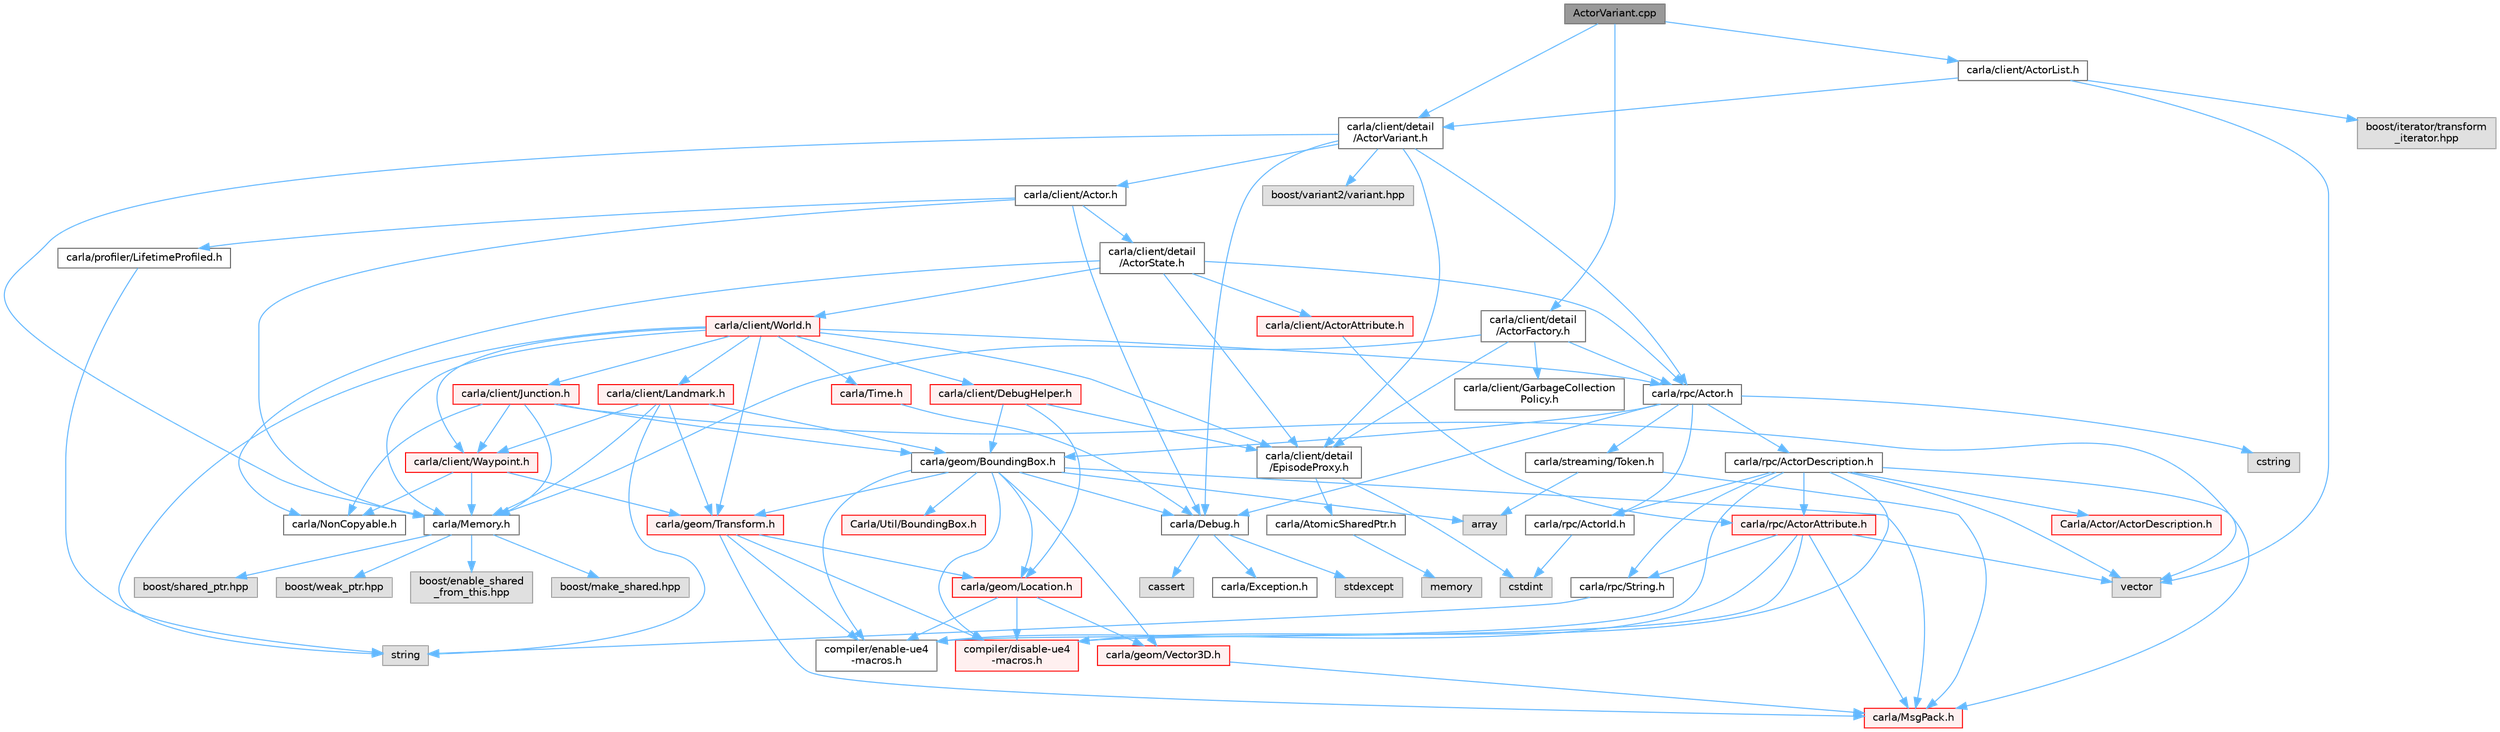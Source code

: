 digraph "ActorVariant.cpp"
{
 // INTERACTIVE_SVG=YES
 // LATEX_PDF_SIZE
  bgcolor="transparent";
  edge [fontname=Helvetica,fontsize=10,labelfontname=Helvetica,labelfontsize=10];
  node [fontname=Helvetica,fontsize=10,shape=box,height=0.2,width=0.4];
  Node1 [id="Node000001",label="ActorVariant.cpp",height=0.2,width=0.4,color="gray40", fillcolor="grey60", style="filled", fontcolor="black",tooltip=" "];
  Node1 -> Node2 [id="edge1_Node000001_Node000002",color="steelblue1",style="solid",tooltip=" "];
  Node2 [id="Node000002",label="carla/client/detail\l/ActorVariant.h",height=0.2,width=0.4,color="grey40", fillcolor="white", style="filled",URL="$d9/d0d/ActorVariant_8h.html",tooltip=" "];
  Node2 -> Node3 [id="edge2_Node000002_Node000003",color="steelblue1",style="solid",tooltip=" "];
  Node3 [id="Node000003",label="carla/Debug.h",height=0.2,width=0.4,color="grey40", fillcolor="white", style="filled",URL="$d4/deb/Debug_8h.html",tooltip=" "];
  Node3 -> Node4 [id="edge3_Node000003_Node000004",color="steelblue1",style="solid",tooltip=" "];
  Node4 [id="Node000004",label="carla/Exception.h",height=0.2,width=0.4,color="grey40", fillcolor="white", style="filled",URL="$d8/d8a/Exception_8h.html",tooltip=" "];
  Node3 -> Node5 [id="edge4_Node000003_Node000005",color="steelblue1",style="solid",tooltip=" "];
  Node5 [id="Node000005",label="stdexcept",height=0.2,width=0.4,color="grey60", fillcolor="#E0E0E0", style="filled",tooltip=" "];
  Node3 -> Node6 [id="edge5_Node000003_Node000006",color="steelblue1",style="solid",tooltip=" "];
  Node6 [id="Node000006",label="cassert",height=0.2,width=0.4,color="grey60", fillcolor="#E0E0E0", style="filled",tooltip=" "];
  Node2 -> Node7 [id="edge6_Node000002_Node000007",color="steelblue1",style="solid",tooltip=" "];
  Node7 [id="Node000007",label="carla/Memory.h",height=0.2,width=0.4,color="grey40", fillcolor="white", style="filled",URL="$de/d5c/Memory_8h.html",tooltip=" "];
  Node7 -> Node8 [id="edge7_Node000007_Node000008",color="steelblue1",style="solid",tooltip=" "];
  Node8 [id="Node000008",label="boost/enable_shared\l_from_this.hpp",height=0.2,width=0.4,color="grey60", fillcolor="#E0E0E0", style="filled",tooltip=" "];
  Node7 -> Node9 [id="edge8_Node000007_Node000009",color="steelblue1",style="solid",tooltip=" "];
  Node9 [id="Node000009",label="boost/make_shared.hpp",height=0.2,width=0.4,color="grey60", fillcolor="#E0E0E0", style="filled",tooltip=" "];
  Node7 -> Node10 [id="edge9_Node000007_Node000010",color="steelblue1",style="solid",tooltip=" "];
  Node10 [id="Node000010",label="boost/shared_ptr.hpp",height=0.2,width=0.4,color="grey60", fillcolor="#E0E0E0", style="filled",tooltip=" "];
  Node7 -> Node11 [id="edge10_Node000007_Node000011",color="steelblue1",style="solid",tooltip=" "];
  Node11 [id="Node000011",label="boost/weak_ptr.hpp",height=0.2,width=0.4,color="grey60", fillcolor="#E0E0E0", style="filled",tooltip=" "];
  Node2 -> Node12 [id="edge11_Node000002_Node000012",color="steelblue1",style="solid",tooltip=" "];
  Node12 [id="Node000012",label="carla/client/Actor.h",height=0.2,width=0.4,color="grey40", fillcolor="white", style="filled",URL="$da/d48/client_2Actor_8h.html",tooltip=" "];
  Node12 -> Node3 [id="edge12_Node000012_Node000003",color="steelblue1",style="solid",tooltip=" "];
  Node12 -> Node7 [id="edge13_Node000012_Node000007",color="steelblue1",style="solid",tooltip=" "];
  Node12 -> Node13 [id="edge14_Node000012_Node000013",color="steelblue1",style="solid",tooltip=" "];
  Node13 [id="Node000013",label="carla/client/detail\l/ActorState.h",height=0.2,width=0.4,color="grey40", fillcolor="white", style="filled",URL="$d4/d22/client_2detail_2ActorState_8h.html",tooltip=" "];
  Node13 -> Node14 [id="edge15_Node000013_Node000014",color="steelblue1",style="solid",tooltip=" "];
  Node14 [id="Node000014",label="carla/NonCopyable.h",height=0.2,width=0.4,color="grey40", fillcolor="white", style="filled",URL="$d4/dd8/LibCarla_2source_2carla_2NonCopyable_8h.html",tooltip=" "];
  Node13 -> Node15 [id="edge16_Node000013_Node000015",color="steelblue1",style="solid",tooltip=" "];
  Node15 [id="Node000015",label="carla/client/World.h",height=0.2,width=0.4,color="red", fillcolor="#FFF0F0", style="filled",URL="$dd/d5b/World_8h.html",tooltip=" "];
  Node15 -> Node7 [id="edge17_Node000015_Node000007",color="steelblue1",style="solid",tooltip=" "];
  Node15 -> Node16 [id="edge18_Node000015_Node000016",color="steelblue1",style="solid",tooltip=" "];
  Node16 [id="Node000016",label="carla/Time.h",height=0.2,width=0.4,color="red", fillcolor="#FFF0F0", style="filled",URL="$d2/d33/Time_8h.html",tooltip=" "];
  Node16 -> Node3 [id="edge19_Node000016_Node000003",color="steelblue1",style="solid",tooltip=" "];
  Node15 -> Node19 [id="edge20_Node000015_Node000019",color="steelblue1",style="solid",tooltip=" "];
  Node19 [id="Node000019",label="carla/client/DebugHelper.h",height=0.2,width=0.4,color="red", fillcolor="#FFF0F0", style="filled",URL="$d1/dbe/DebugHelper_8h.html",tooltip=" "];
  Node19 -> Node20 [id="edge21_Node000019_Node000020",color="steelblue1",style="solid",tooltip=" "];
  Node20 [id="Node000020",label="carla/client/detail\l/EpisodeProxy.h",height=0.2,width=0.4,color="grey40", fillcolor="white", style="filled",URL="$dc/dc2/EpisodeProxy_8h.html",tooltip=" "];
  Node20 -> Node21 [id="edge22_Node000020_Node000021",color="steelblue1",style="solid",tooltip=" "];
  Node21 [id="Node000021",label="carla/AtomicSharedPtr.h",height=0.2,width=0.4,color="grey40", fillcolor="white", style="filled",URL="$df/de2/AtomicSharedPtr_8h.html",tooltip=" "];
  Node21 -> Node22 [id="edge23_Node000021_Node000022",color="steelblue1",style="solid",tooltip=" "];
  Node22 [id="Node000022",label="memory",height=0.2,width=0.4,color="grey60", fillcolor="#E0E0E0", style="filled",tooltip=" "];
  Node20 -> Node23 [id="edge24_Node000020_Node000023",color="steelblue1",style="solid",tooltip=" "];
  Node23 [id="Node000023",label="cstdint",height=0.2,width=0.4,color="grey60", fillcolor="#E0E0E0", style="filled",tooltip=" "];
  Node19 -> Node24 [id="edge25_Node000019_Node000024",color="steelblue1",style="solid",tooltip=" "];
  Node24 [id="Node000024",label="carla/geom/BoundingBox.h",height=0.2,width=0.4,color="grey40", fillcolor="white", style="filled",URL="$d2/dfe/LibCarla_2source_2carla_2geom_2BoundingBox_8h.html",tooltip=" "];
  Node24 -> Node3 [id="edge26_Node000024_Node000003",color="steelblue1",style="solid",tooltip=" "];
  Node24 -> Node25 [id="edge27_Node000024_Node000025",color="steelblue1",style="solid",tooltip=" "];
  Node25 [id="Node000025",label="carla/MsgPack.h",height=0.2,width=0.4,color="red", fillcolor="#FFF0F0", style="filled",URL="$d9/d6f/MsgPack_8h.html",tooltip=" "];
  Node24 -> Node34 [id="edge28_Node000024_Node000034",color="steelblue1",style="solid",tooltip=" "];
  Node34 [id="Node000034",label="carla/geom/Transform.h",height=0.2,width=0.4,color="red", fillcolor="#FFF0F0", style="filled",URL="$de/d17/geom_2Transform_8h.html",tooltip=" "];
  Node34 -> Node25 [id="edge29_Node000034_Node000025",color="steelblue1",style="solid",tooltip=" "];
  Node34 -> Node35 [id="edge30_Node000034_Node000035",color="steelblue1",style="solid",tooltip=" "];
  Node35 [id="Node000035",label="carla/geom/Location.h",height=0.2,width=0.4,color="red", fillcolor="#FFF0F0", style="filled",URL="$d9/d8b/geom_2Location_8h.html",tooltip=" "];
  Node35 -> Node36 [id="edge31_Node000035_Node000036",color="steelblue1",style="solid",tooltip=" "];
  Node36 [id="Node000036",label="carla/geom/Vector3D.h",height=0.2,width=0.4,color="red", fillcolor="#FFF0F0", style="filled",URL="$de/d70/geom_2Vector3D_8h.html",tooltip=" "];
  Node36 -> Node25 [id="edge32_Node000036_Node000025",color="steelblue1",style="solid",tooltip=" "];
  Node35 -> Node41 [id="edge33_Node000035_Node000041",color="steelblue1",style="solid",tooltip=" "];
  Node41 [id="Node000041",label="compiler/enable-ue4\l-macros.h",height=0.2,width=0.4,color="grey40", fillcolor="white", style="filled",URL="$d9/da2/enable-ue4-macros_8h.html",tooltip=" "];
  Node35 -> Node43 [id="edge34_Node000035_Node000043",color="steelblue1",style="solid",tooltip=" "];
  Node43 [id="Node000043",label="compiler/disable-ue4\l-macros.h",height=0.2,width=0.4,color="red", fillcolor="#FFF0F0", style="filled",URL="$d2/d02/disable-ue4-macros_8h.html",tooltip=" "];
  Node34 -> Node41 [id="edge35_Node000034_Node000041",color="steelblue1",style="solid",tooltip=" "];
  Node34 -> Node43 [id="edge36_Node000034_Node000043",color="steelblue1",style="solid",tooltip=" "];
  Node24 -> Node35 [id="edge37_Node000024_Node000035",color="steelblue1",style="solid",tooltip=" "];
  Node24 -> Node36 [id="edge38_Node000024_Node000036",color="steelblue1",style="solid",tooltip=" "];
  Node24 -> Node51 [id="edge39_Node000024_Node000051",color="steelblue1",style="solid",tooltip=" "];
  Node51 [id="Node000051",label="array",height=0.2,width=0.4,color="grey60", fillcolor="#E0E0E0", style="filled",tooltip=" "];
  Node24 -> Node41 [id="edge40_Node000024_Node000041",color="steelblue1",style="solid",tooltip=" "];
  Node24 -> Node52 [id="edge41_Node000024_Node000052",color="steelblue1",style="solid",tooltip=" "];
  Node52 [id="Node000052",label="Carla/Util/BoundingBox.h",height=0.2,width=0.4,color="red", fillcolor="#FFF0F0", style="filled",URL="$d2/d62/Unreal_2CarlaUE4_2Plugins_2Carla_2Source_2Carla_2Util_2BoundingBox_8h.html",tooltip=" "];
  Node24 -> Node43 [id="edge42_Node000024_Node000043",color="steelblue1",style="solid",tooltip=" "];
  Node19 -> Node35 [id="edge43_Node000019_Node000035",color="steelblue1",style="solid",tooltip=" "];
  Node15 -> Node58 [id="edge44_Node000015_Node000058",color="steelblue1",style="solid",tooltip=" "];
  Node58 [id="Node000058",label="carla/client/Landmark.h",height=0.2,width=0.4,color="red", fillcolor="#FFF0F0", style="filled",URL="$db/d18/Landmark_8h.html",tooltip=" "];
  Node58 -> Node7 [id="edge45_Node000058_Node000007",color="steelblue1",style="solid",tooltip=" "];
  Node58 -> Node59 [id="edge46_Node000058_Node000059",color="steelblue1",style="solid",tooltip=" "];
  Node59 [id="Node000059",label="carla/client/Waypoint.h",height=0.2,width=0.4,color="red", fillcolor="#FFF0F0", style="filled",URL="$d0/d47/client_2Waypoint_8h.html",tooltip=" "];
  Node59 -> Node7 [id="edge47_Node000059_Node000007",color="steelblue1",style="solid",tooltip=" "];
  Node59 -> Node14 [id="edge48_Node000059_Node000014",color="steelblue1",style="solid",tooltip=" "];
  Node59 -> Node34 [id="edge49_Node000059_Node000034",color="steelblue1",style="solid",tooltip=" "];
  Node58 -> Node34 [id="edge50_Node000058_Node000034",color="steelblue1",style="solid",tooltip=" "];
  Node58 -> Node24 [id="edge51_Node000058_Node000024",color="steelblue1",style="solid",tooltip=" "];
  Node58 -> Node61 [id="edge52_Node000058_Node000061",color="steelblue1",style="solid",tooltip=" "];
  Node61 [id="Node000061",label="string",height=0.2,width=0.4,color="grey60", fillcolor="#E0E0E0", style="filled",tooltip=" "];
  Node15 -> Node59 [id="edge53_Node000015_Node000059",color="steelblue1",style="solid",tooltip=" "];
  Node15 -> Node86 [id="edge54_Node000015_Node000086",color="steelblue1",style="solid",tooltip=" "];
  Node86 [id="Node000086",label="carla/client/Junction.h",height=0.2,width=0.4,color="red", fillcolor="#FFF0F0", style="filled",URL="$dd/d55/client_2Junction_8h.html",tooltip=" "];
  Node86 -> Node7 [id="edge55_Node000086_Node000007",color="steelblue1",style="solid",tooltip=" "];
  Node86 -> Node14 [id="edge56_Node000086_Node000014",color="steelblue1",style="solid",tooltip=" "];
  Node86 -> Node24 [id="edge57_Node000086_Node000024",color="steelblue1",style="solid",tooltip=" "];
  Node86 -> Node59 [id="edge58_Node000086_Node000059",color="steelblue1",style="solid",tooltip=" "];
  Node86 -> Node66 [id="edge59_Node000086_Node000066",color="steelblue1",style="solid",tooltip=" "];
  Node66 [id="Node000066",label="vector",height=0.2,width=0.4,color="grey60", fillcolor="#E0E0E0", style="filled",tooltip=" "];
  Node15 -> Node20 [id="edge60_Node000015_Node000020",color="steelblue1",style="solid",tooltip=" "];
  Node15 -> Node34 [id="edge61_Node000015_Node000034",color="steelblue1",style="solid",tooltip=" "];
  Node15 -> Node127 [id="edge62_Node000015_Node000127",color="steelblue1",style="solid",tooltip=" "];
  Node127 [id="Node000127",label="carla/rpc/Actor.h",height=0.2,width=0.4,color="grey40", fillcolor="white", style="filled",URL="$d8/d73/rpc_2Actor_8h.html",tooltip=" "];
  Node127 -> Node3 [id="edge63_Node000127_Node000003",color="steelblue1",style="solid",tooltip=" "];
  Node127 -> Node24 [id="edge64_Node000127_Node000024",color="steelblue1",style="solid",tooltip=" "];
  Node127 -> Node128 [id="edge65_Node000127_Node000128",color="steelblue1",style="solid",tooltip=" "];
  Node128 [id="Node000128",label="carla/rpc/ActorDescription.h",height=0.2,width=0.4,color="grey40", fillcolor="white", style="filled",URL="$d9/db9/LibCarla_2source_2carla_2rpc_2ActorDescription_8h.html",tooltip=" "];
  Node128 -> Node25 [id="edge66_Node000128_Node000025",color="steelblue1",style="solid",tooltip=" "];
  Node128 -> Node129 [id="edge67_Node000128_Node000129",color="steelblue1",style="solid",tooltip=" "];
  Node129 [id="Node000129",label="carla/rpc/ActorAttribute.h",height=0.2,width=0.4,color="red", fillcolor="#FFF0F0", style="filled",URL="$d2/dc4/LibCarla_2source_2carla_2rpc_2ActorAttribute_8h.html",tooltip=" "];
  Node129 -> Node25 [id="edge68_Node000129_Node000025",color="steelblue1",style="solid",tooltip=" "];
  Node129 -> Node131 [id="edge69_Node000129_Node000131",color="steelblue1",style="solid",tooltip=" "];
  Node131 [id="Node000131",label="carla/rpc/String.h",height=0.2,width=0.4,color="grey40", fillcolor="white", style="filled",URL="$d3/d80/rpc_2String_8h.html",tooltip=" "];
  Node131 -> Node61 [id="edge70_Node000131_Node000061",color="steelblue1",style="solid",tooltip=" "];
  Node129 -> Node66 [id="edge71_Node000129_Node000066",color="steelblue1",style="solid",tooltip=" "];
  Node129 -> Node41 [id="edge72_Node000129_Node000041",color="steelblue1",style="solid",tooltip=" "];
  Node129 -> Node43 [id="edge73_Node000129_Node000043",color="steelblue1",style="solid",tooltip=" "];
  Node128 -> Node100 [id="edge74_Node000128_Node000100",color="steelblue1",style="solid",tooltip=" "];
  Node100 [id="Node000100",label="carla/rpc/ActorId.h",height=0.2,width=0.4,color="grey40", fillcolor="white", style="filled",URL="$d3/d89/ActorId_8h.html",tooltip=" "];
  Node100 -> Node23 [id="edge75_Node000100_Node000023",color="steelblue1",style="solid",tooltip=" "];
  Node128 -> Node131 [id="edge76_Node000128_Node000131",color="steelblue1",style="solid",tooltip=" "];
  Node128 -> Node66 [id="edge77_Node000128_Node000066",color="steelblue1",style="solid",tooltip=" "];
  Node128 -> Node41 [id="edge78_Node000128_Node000041",color="steelblue1",style="solid",tooltip=" "];
  Node128 -> Node134 [id="edge79_Node000128_Node000134",color="steelblue1",style="solid",tooltip=" "];
  Node134 [id="Node000134",label="Carla/Actor/ActorDescription.h",height=0.2,width=0.4,color="red", fillcolor="#FFF0F0", style="filled",URL="$d4/de6/Unreal_2CarlaUE4_2Plugins_2Carla_2Source_2Carla_2Actor_2ActorDescription_8h.html",tooltip=" "];
  Node128 -> Node43 [id="edge80_Node000128_Node000043",color="steelblue1",style="solid",tooltip=" "];
  Node127 -> Node100 [id="edge81_Node000127_Node000100",color="steelblue1",style="solid",tooltip=" "];
  Node127 -> Node136 [id="edge82_Node000127_Node000136",color="steelblue1",style="solid",tooltip=" "];
  Node136 [id="Node000136",label="carla/streaming/Token.h",height=0.2,width=0.4,color="grey40", fillcolor="white", style="filled",URL="$dc/d33/Token_8h.html",tooltip=" "];
  Node136 -> Node25 [id="edge83_Node000136_Node000025",color="steelblue1",style="solid",tooltip=" "];
  Node136 -> Node51 [id="edge84_Node000136_Node000051",color="steelblue1",style="solid",tooltip=" "];
  Node127 -> Node137 [id="edge85_Node000127_Node000137",color="steelblue1",style="solid",tooltip=" "];
  Node137 [id="Node000137",label="cstring",height=0.2,width=0.4,color="grey60", fillcolor="#E0E0E0", style="filled",tooltip=" "];
  Node15 -> Node61 [id="edge86_Node000015_Node000061",color="steelblue1",style="solid",tooltip=" "];
  Node13 -> Node172 [id="edge87_Node000013_Node000172",color="steelblue1",style="solid",tooltip=" "];
  Node172 [id="Node000172",label="carla/client/ActorAttribute.h",height=0.2,width=0.4,color="red", fillcolor="#FFF0F0", style="filled",URL="$d1/d5d/LibCarla_2source_2carla_2client_2ActorAttribute_8h.html",tooltip=" "];
  Node172 -> Node129 [id="edge88_Node000172_Node000129",color="steelblue1",style="solid",tooltip=" "];
  Node13 -> Node20 [id="edge89_Node000013_Node000020",color="steelblue1",style="solid",tooltip=" "];
  Node13 -> Node127 [id="edge90_Node000013_Node000127",color="steelblue1",style="solid",tooltip=" "];
  Node12 -> Node174 [id="edge91_Node000012_Node000174",color="steelblue1",style="solid",tooltip=" "];
  Node174 [id="Node000174",label="carla/profiler/LifetimeProfiled.h",height=0.2,width=0.4,color="grey40", fillcolor="white", style="filled",URL="$d9/dc4/LifetimeProfiled_8h.html",tooltip=" "];
  Node174 -> Node61 [id="edge92_Node000174_Node000061",color="steelblue1",style="solid",tooltip=" "];
  Node2 -> Node20 [id="edge93_Node000002_Node000020",color="steelblue1",style="solid",tooltip=" "];
  Node2 -> Node127 [id="edge94_Node000002_Node000127",color="steelblue1",style="solid",tooltip=" "];
  Node2 -> Node94 [id="edge95_Node000002_Node000094",color="steelblue1",style="solid",tooltip=" "];
  Node94 [id="Node000094",label="boost/variant2/variant.hpp",height=0.2,width=0.4,color="grey60", fillcolor="#E0E0E0", style="filled",tooltip=" "];
  Node1 -> Node175 [id="edge96_Node000001_Node000175",color="steelblue1",style="solid",tooltip=" "];
  Node175 [id="Node000175",label="carla/client/detail\l/ActorFactory.h",height=0.2,width=0.4,color="grey40", fillcolor="white", style="filled",URL="$d7/dae/ActorFactory_8h.html",tooltip=" "];
  Node175 -> Node7 [id="edge97_Node000175_Node000007",color="steelblue1",style="solid",tooltip=" "];
  Node175 -> Node176 [id="edge98_Node000175_Node000176",color="steelblue1",style="solid",tooltip=" "];
  Node176 [id="Node000176",label="carla/client/GarbageCollection\lPolicy.h",height=0.2,width=0.4,color="grey40", fillcolor="white", style="filled",URL="$d7/dc8/GarbageCollectionPolicy_8h.html",tooltip=" "];
  Node175 -> Node20 [id="edge99_Node000175_Node000020",color="steelblue1",style="solid",tooltip=" "];
  Node175 -> Node127 [id="edge100_Node000175_Node000127",color="steelblue1",style="solid",tooltip=" "];
  Node1 -> Node177 [id="edge101_Node000001_Node000177",color="steelblue1",style="solid",tooltip=" "];
  Node177 [id="Node000177",label="carla/client/ActorList.h",height=0.2,width=0.4,color="grey40", fillcolor="white", style="filled",URL="$db/de8/ActorList_8h.html",tooltip=" "];
  Node177 -> Node2 [id="edge102_Node000177_Node000002",color="steelblue1",style="solid",tooltip=" "];
  Node177 -> Node113 [id="edge103_Node000177_Node000113",color="steelblue1",style="solid",tooltip=" "];
  Node113 [id="Node000113",label="boost/iterator/transform\l_iterator.hpp",height=0.2,width=0.4,color="grey60", fillcolor="#E0E0E0", style="filled",tooltip=" "];
  Node177 -> Node66 [id="edge104_Node000177_Node000066",color="steelblue1",style="solid",tooltip=" "];
}
